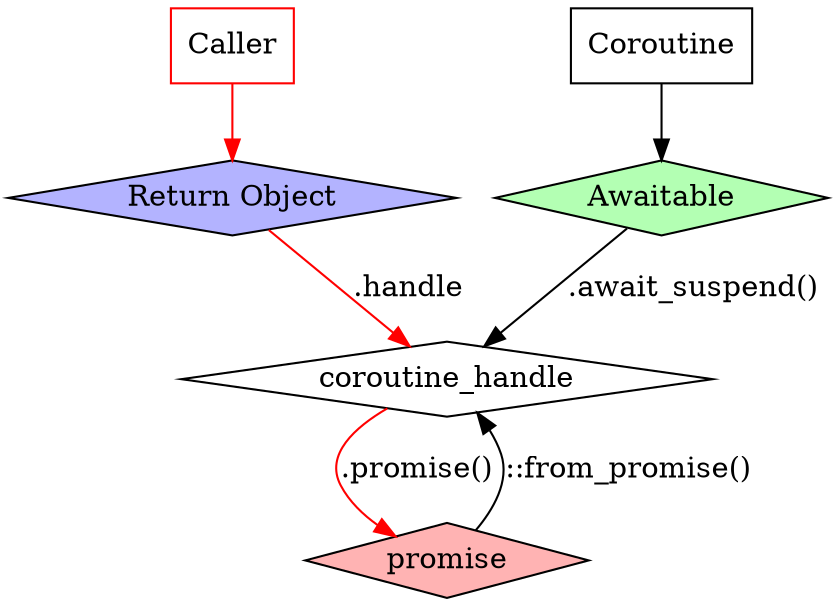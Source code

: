 digraph D {
  graph [ dpi = 300 ]; 

  main [shape=box, label="Caller", color="red"]
  f1 [shape=box, label="Coroutine"]
  ret [shape=diamond, label="Return Object", fillcolor="#b3b3ff", style=filled]
  p [shape=diamond label="promise", fillcolor="#ffb3b3", style=filled]
  handle [shape=diamond label="coroutine_handle"]
  awaitable [shape=diamond label="Awaitable", fillcolor="#b3ffb3", style=filled]
  
  main -> ret [color="red"]
  f1 -> awaitable
  p -> handle [label = "::from_promise()"]
  handle -> p [label = ".promise()", color="red"]
  ret -> handle [label = ".handle", color="red"]
  awaitable -> handle [label = ".await_suspend()"]
}
